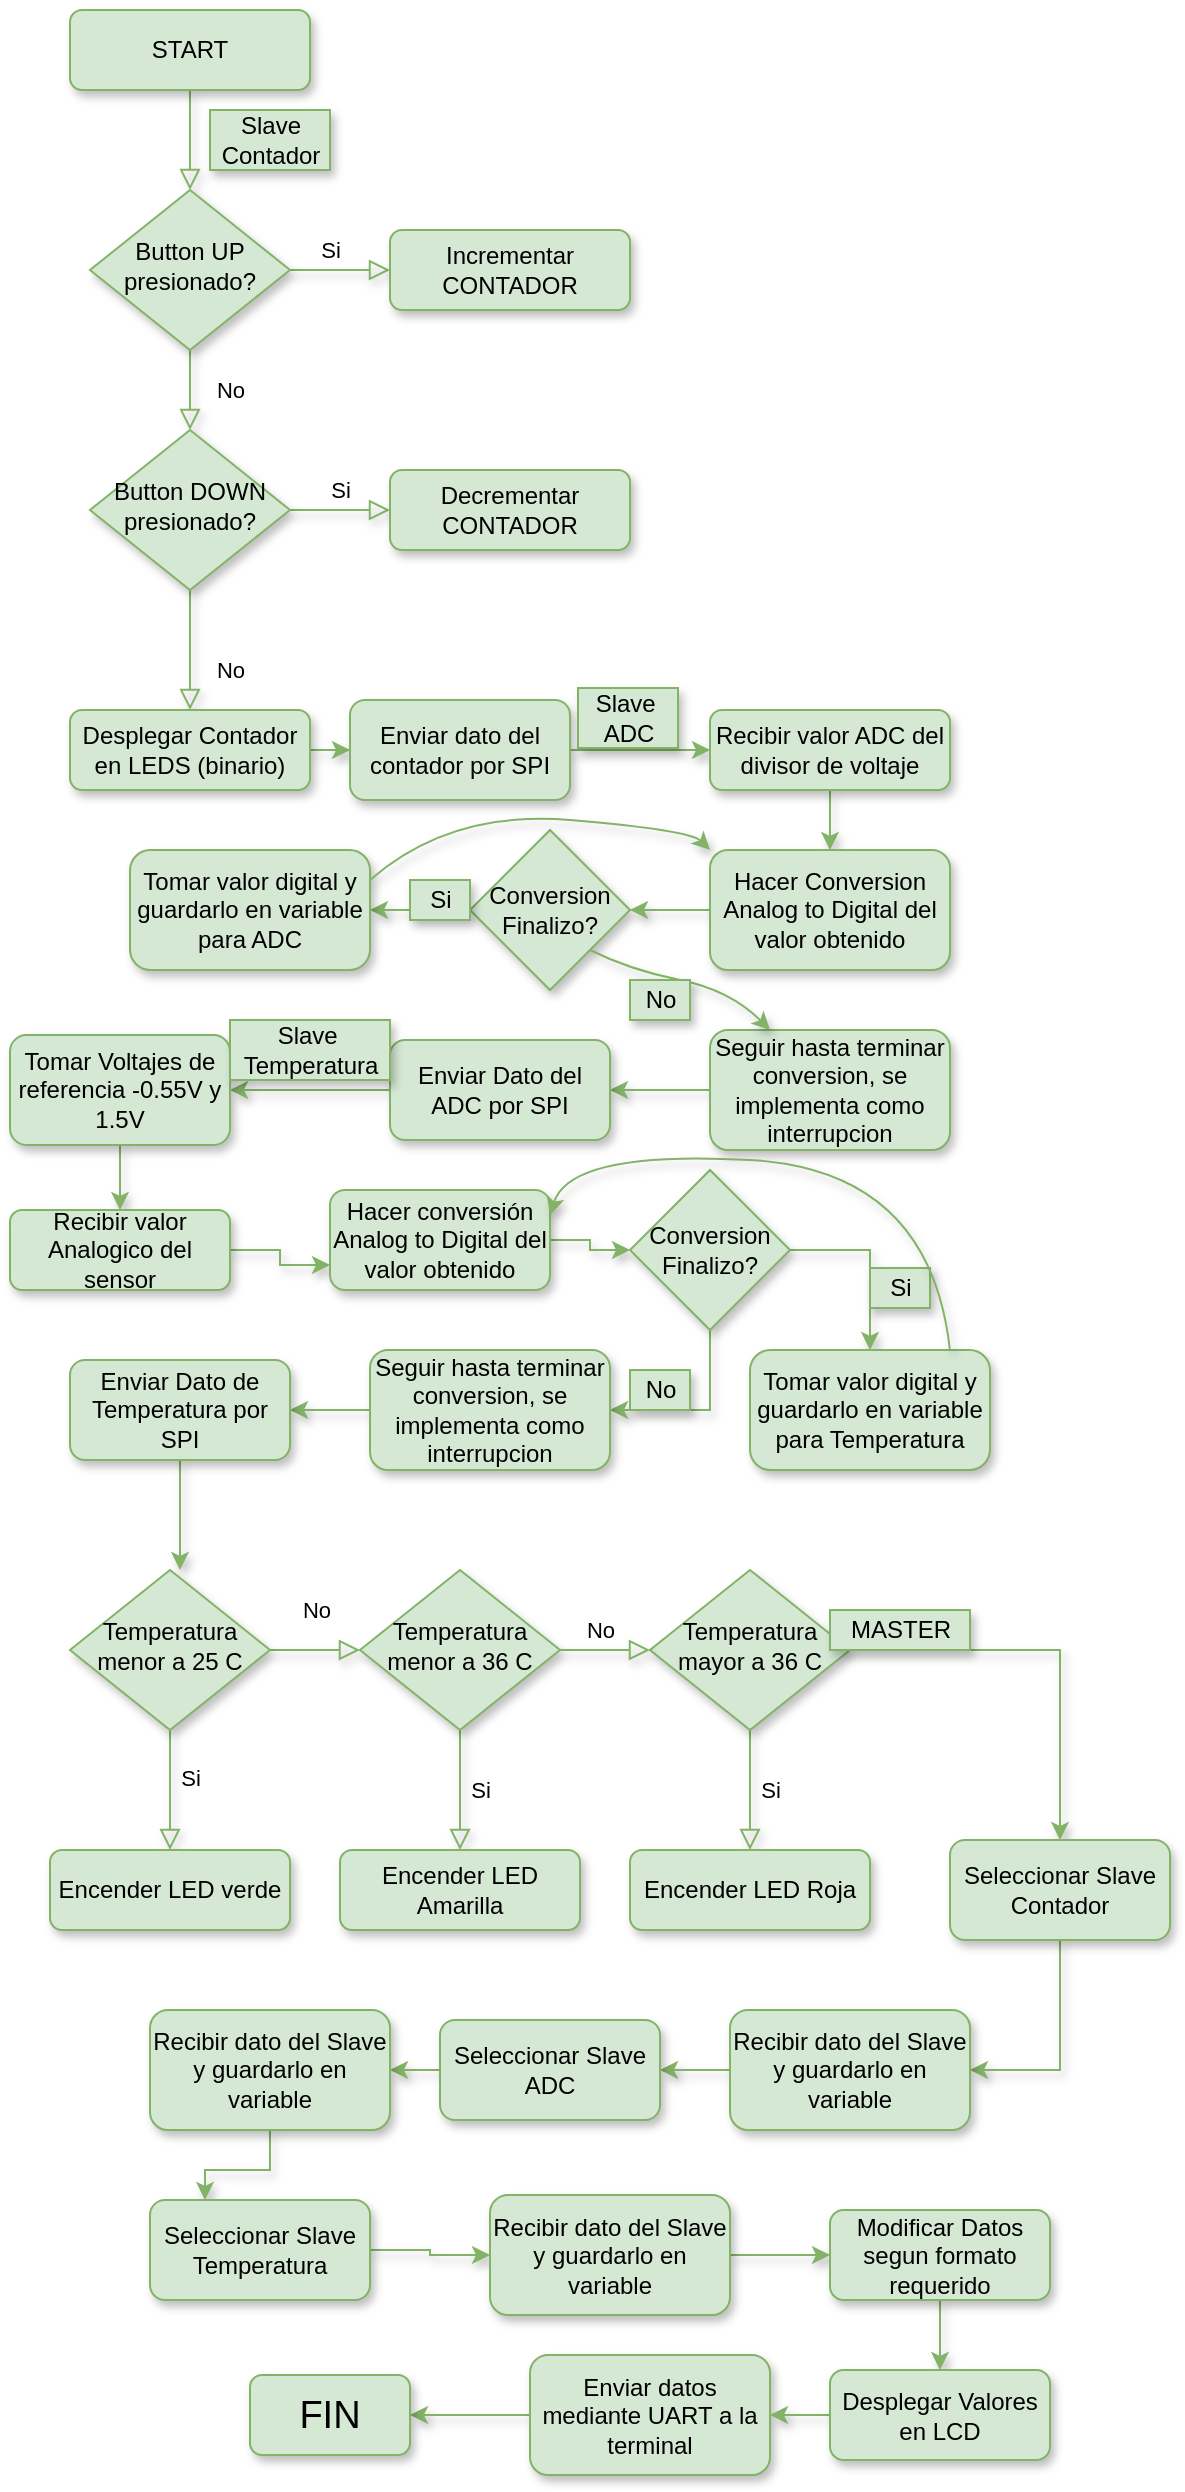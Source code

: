 <mxfile version="13.0.1" type="device"><diagram id="C5RBs43oDa-KdzZeNtuy" name="Page-1"><mxGraphModel dx="1026" dy="594" grid="1" gridSize="10" guides="1" tooltips="1" connect="1" arrows="1" fold="1" page="1" pageScale="1" pageWidth="827" pageHeight="1169" math="0" shadow="0"><root><mxCell id="WIyWlLk6GJQsqaUBKTNV-0"/><mxCell id="WIyWlLk6GJQsqaUBKTNV-1" parent="WIyWlLk6GJQsqaUBKTNV-0"/><mxCell id="WIyWlLk6GJQsqaUBKTNV-2" value="" style="rounded=0;html=1;jettySize=auto;orthogonalLoop=1;fontSize=11;endArrow=block;endFill=0;endSize=8;strokeWidth=1;shadow=1;labelBackgroundColor=none;edgeStyle=orthogonalEdgeStyle;fillColor=#d5e8d4;strokeColor=#82b366;" parent="WIyWlLk6GJQsqaUBKTNV-1" source="WIyWlLk6GJQsqaUBKTNV-3" target="WIyWlLk6GJQsqaUBKTNV-6" edge="1"><mxGeometry relative="1" as="geometry"/></mxCell><mxCell id="WIyWlLk6GJQsqaUBKTNV-3" value="START" style="rounded=1;whiteSpace=wrap;html=1;fontSize=12;glass=0;strokeWidth=1;shadow=1;fillColor=#d5e8d4;strokeColor=#82b366;" parent="WIyWlLk6GJQsqaUBKTNV-1" vertex="1"><mxGeometry x="160" y="80" width="120" height="40" as="geometry"/></mxCell><mxCell id="WIyWlLk6GJQsqaUBKTNV-4" value="No" style="rounded=0;html=1;jettySize=auto;orthogonalLoop=1;fontSize=11;endArrow=block;endFill=0;endSize=8;strokeWidth=1;shadow=1;labelBackgroundColor=none;edgeStyle=orthogonalEdgeStyle;fillColor=#d5e8d4;strokeColor=#82b366;" parent="WIyWlLk6GJQsqaUBKTNV-1" source="WIyWlLk6GJQsqaUBKTNV-6" target="WIyWlLk6GJQsqaUBKTNV-10" edge="1"><mxGeometry y="20" relative="1" as="geometry"><mxPoint as="offset"/></mxGeometry></mxCell><mxCell id="WIyWlLk6GJQsqaUBKTNV-5" value="Si" style="edgeStyle=orthogonalEdgeStyle;rounded=0;html=1;jettySize=auto;orthogonalLoop=1;fontSize=11;endArrow=block;endFill=0;endSize=8;strokeWidth=1;shadow=1;labelBackgroundColor=none;fillColor=#d5e8d4;strokeColor=#82b366;" parent="WIyWlLk6GJQsqaUBKTNV-1" source="WIyWlLk6GJQsqaUBKTNV-6" target="WIyWlLk6GJQsqaUBKTNV-7" edge="1"><mxGeometry x="-0.2" y="10" relative="1" as="geometry"><mxPoint as="offset"/></mxGeometry></mxCell><mxCell id="WIyWlLk6GJQsqaUBKTNV-6" value="Button UP presionado?" style="rhombus;whiteSpace=wrap;html=1;shadow=1;fontFamily=Helvetica;fontSize=12;align=center;strokeWidth=1;spacing=6;spacingTop=-4;fillColor=#d5e8d4;strokeColor=#82b366;" parent="WIyWlLk6GJQsqaUBKTNV-1" vertex="1"><mxGeometry x="170" y="170" width="100" height="80" as="geometry"/></mxCell><mxCell id="WIyWlLk6GJQsqaUBKTNV-7" value="Incrementar CONTADOR" style="rounded=1;whiteSpace=wrap;html=1;fontSize=12;glass=0;strokeWidth=1;shadow=1;fillColor=#d5e8d4;strokeColor=#82b366;" parent="WIyWlLk6GJQsqaUBKTNV-1" vertex="1"><mxGeometry x="320" y="190" width="120" height="40" as="geometry"/></mxCell><mxCell id="WIyWlLk6GJQsqaUBKTNV-8" value="No" style="rounded=0;html=1;jettySize=auto;orthogonalLoop=1;fontSize=11;endArrow=block;endFill=0;endSize=8;strokeWidth=1;shadow=1;labelBackgroundColor=none;edgeStyle=orthogonalEdgeStyle;fillColor=#d5e8d4;strokeColor=#82b366;" parent="WIyWlLk6GJQsqaUBKTNV-1" source="WIyWlLk6GJQsqaUBKTNV-10" target="WIyWlLk6GJQsqaUBKTNV-11" edge="1"><mxGeometry x="0.333" y="20" relative="1" as="geometry"><mxPoint as="offset"/></mxGeometry></mxCell><mxCell id="WIyWlLk6GJQsqaUBKTNV-9" value="Si" style="edgeStyle=orthogonalEdgeStyle;rounded=0;html=1;jettySize=auto;orthogonalLoop=1;fontSize=11;endArrow=block;endFill=0;endSize=8;strokeWidth=1;shadow=1;labelBackgroundColor=none;fillColor=#d5e8d4;strokeColor=#82b366;" parent="WIyWlLk6GJQsqaUBKTNV-1" source="WIyWlLk6GJQsqaUBKTNV-10" target="WIyWlLk6GJQsqaUBKTNV-12" edge="1"><mxGeometry y="10" relative="1" as="geometry"><mxPoint as="offset"/></mxGeometry></mxCell><mxCell id="WIyWlLk6GJQsqaUBKTNV-10" value="Button DOWN presionado?" style="rhombus;whiteSpace=wrap;html=1;shadow=1;fontFamily=Helvetica;fontSize=12;align=center;strokeWidth=1;spacing=6;spacingTop=-4;fillColor=#d5e8d4;strokeColor=#82b366;" parent="WIyWlLk6GJQsqaUBKTNV-1" vertex="1"><mxGeometry x="170" y="290" width="100" height="80" as="geometry"/></mxCell><mxCell id="VZFbEKQj-E4iK2TKCrRt-0" style="edgeStyle=orthogonalEdgeStyle;rounded=0;orthogonalLoop=1;jettySize=auto;html=1;entryX=0;entryY=0.5;entryDx=0;entryDy=0;fillColor=#d5e8d4;strokeColor=#82b366;shadow=1;" edge="1" parent="WIyWlLk6GJQsqaUBKTNV-1" source="WIyWlLk6GJQsqaUBKTNV-11" target="VZFbEKQj-E4iK2TKCrRt-2"><mxGeometry relative="1" as="geometry"><mxPoint x="350" y="450" as="targetPoint"/></mxGeometry></mxCell><mxCell id="WIyWlLk6GJQsqaUBKTNV-11" value="Desplegar Contador en LEDS (binario)" style="rounded=1;whiteSpace=wrap;html=1;fontSize=12;glass=0;strokeWidth=1;shadow=1;fillColor=#d5e8d4;strokeColor=#82b366;" parent="WIyWlLk6GJQsqaUBKTNV-1" vertex="1"><mxGeometry x="160" y="430" width="120" height="40" as="geometry"/></mxCell><mxCell id="WIyWlLk6GJQsqaUBKTNV-12" value="Decrementar CONTADOR" style="rounded=1;whiteSpace=wrap;html=1;fontSize=12;glass=0;strokeWidth=1;shadow=1;fillColor=#d5e8d4;strokeColor=#82b366;" parent="WIyWlLk6GJQsqaUBKTNV-1" vertex="1"><mxGeometry x="320" y="310" width="120" height="40" as="geometry"/></mxCell><mxCell id="VZFbEKQj-E4iK2TKCrRt-6" style="edgeStyle=orthogonalEdgeStyle;rounded=0;orthogonalLoop=1;jettySize=auto;html=1;entryX=0;entryY=0.5;entryDx=0;entryDy=0;fillColor=#d5e8d4;strokeColor=#82b366;shadow=1;" edge="1" parent="WIyWlLk6GJQsqaUBKTNV-1" source="VZFbEKQj-E4iK2TKCrRt-2" target="VZFbEKQj-E4iK2TKCrRt-5"><mxGeometry relative="1" as="geometry"/></mxCell><mxCell id="VZFbEKQj-E4iK2TKCrRt-2" value="Enviar dato del contador por SPI" style="rounded=1;whiteSpace=wrap;html=1;fillColor=#d5e8d4;strokeColor=#82b366;shadow=1;" vertex="1" parent="WIyWlLk6GJQsqaUBKTNV-1"><mxGeometry x="300" y="425" width="110" height="50" as="geometry"/></mxCell><mxCell id="VZFbEKQj-E4iK2TKCrRt-13" style="edgeStyle=orthogonalEdgeStyle;rounded=0;orthogonalLoop=1;jettySize=auto;html=1;entryX=1;entryY=0.5;entryDx=0;entryDy=0;fillColor=#d5e8d4;strokeColor=#82b366;shadow=1;" edge="1" parent="WIyWlLk6GJQsqaUBKTNV-1" source="VZFbEKQj-E4iK2TKCrRt-4" target="VZFbEKQj-E4iK2TKCrRt-12"><mxGeometry relative="1" as="geometry"/></mxCell><mxCell id="VZFbEKQj-E4iK2TKCrRt-4" value="Conversion Finalizo?" style="rhombus;whiteSpace=wrap;html=1;fillColor=#d5e8d4;strokeColor=#82b366;shadow=1;" vertex="1" parent="WIyWlLk6GJQsqaUBKTNV-1"><mxGeometry x="360" y="490" width="80" height="80" as="geometry"/></mxCell><mxCell id="VZFbEKQj-E4iK2TKCrRt-18" style="edgeStyle=orthogonalEdgeStyle;rounded=0;orthogonalLoop=1;jettySize=auto;html=1;entryX=0.5;entryY=0;entryDx=0;entryDy=0;fillColor=#d5e8d4;strokeColor=#82b366;shadow=1;" edge="1" parent="WIyWlLk6GJQsqaUBKTNV-1" source="VZFbEKQj-E4iK2TKCrRt-5" target="VZFbEKQj-E4iK2TKCrRt-9"><mxGeometry relative="1" as="geometry"/></mxCell><mxCell id="VZFbEKQj-E4iK2TKCrRt-5" value="Recibir valor ADC del divisor de voltaje" style="rounded=1;whiteSpace=wrap;html=1;fillColor=#d5e8d4;strokeColor=#82b366;shadow=1;" vertex="1" parent="WIyWlLk6GJQsqaUBKTNV-1"><mxGeometry x="480" y="430" width="120" height="40" as="geometry"/></mxCell><mxCell id="VZFbEKQj-E4iK2TKCrRt-17" style="edgeStyle=orthogonalEdgeStyle;rounded=0;orthogonalLoop=1;jettySize=auto;html=1;entryX=1;entryY=0.5;entryDx=0;entryDy=0;fillColor=#d5e8d4;strokeColor=#82b366;shadow=1;" edge="1" parent="WIyWlLk6GJQsqaUBKTNV-1" source="VZFbEKQj-E4iK2TKCrRt-9" target="VZFbEKQj-E4iK2TKCrRt-4"><mxGeometry relative="1" as="geometry"/></mxCell><mxCell id="VZFbEKQj-E4iK2TKCrRt-9" value="Hacer Conversion Analog to Digital del valor obtenido" style="rounded=1;whiteSpace=wrap;html=1;fillColor=#d5e8d4;strokeColor=#82b366;shadow=1;" vertex="1" parent="WIyWlLk6GJQsqaUBKTNV-1"><mxGeometry x="480" y="500" width="120" height="60" as="geometry"/></mxCell><mxCell id="VZFbEKQj-E4iK2TKCrRt-12" value="Tomar valor digital y guardarlo en variable para ADC" style="rounded=1;whiteSpace=wrap;html=1;arcSize=17;fillColor=#d5e8d4;strokeColor=#82b366;shadow=1;" vertex="1" parent="WIyWlLk6GJQsqaUBKTNV-1"><mxGeometry x="190" y="500" width="120" height="60" as="geometry"/></mxCell><mxCell id="VZFbEKQj-E4iK2TKCrRt-14" value="Si" style="text;html=1;align=center;verticalAlign=middle;resizable=0;points=[];autosize=1;fillColor=#d5e8d4;strokeColor=#82b366;shadow=1;" vertex="1" parent="WIyWlLk6GJQsqaUBKTNV-1"><mxGeometry x="330" y="515" width="30" height="20" as="geometry"/></mxCell><mxCell id="VZFbEKQj-E4iK2TKCrRt-15" value="" style="curved=1;endArrow=classic;html=1;exitX=1;exitY=0.25;exitDx=0;exitDy=0;entryX=0;entryY=0;entryDx=0;entryDy=0;fillColor=#d5e8d4;strokeColor=#82b366;shadow=1;" edge="1" parent="WIyWlLk6GJQsqaUBKTNV-1" source="VZFbEKQj-E4iK2TKCrRt-12" target="VZFbEKQj-E4iK2TKCrRt-9"><mxGeometry width="50" height="50" relative="1" as="geometry"><mxPoint x="160" y="590" as="sourcePoint"/><mxPoint x="210" y="540" as="targetPoint"/><Array as="points"><mxPoint x="350" y="480"/><mxPoint x="470" y="490"/></Array></mxGeometry></mxCell><mxCell id="VZFbEKQj-E4iK2TKCrRt-26" style="edgeStyle=orthogonalEdgeStyle;rounded=0;orthogonalLoop=1;jettySize=auto;html=1;entryX=1;entryY=0.5;entryDx=0;entryDy=0;fillColor=#d5e8d4;strokeColor=#82b366;shadow=1;" edge="1" parent="WIyWlLk6GJQsqaUBKTNV-1" source="VZFbEKQj-E4iK2TKCrRt-19" target="VZFbEKQj-E4iK2TKCrRt-25"><mxGeometry relative="1" as="geometry"/></mxCell><mxCell id="VZFbEKQj-E4iK2TKCrRt-19" value="Seguir hasta terminar conversion, se implementa como interrupcion" style="rounded=1;whiteSpace=wrap;html=1;fillColor=#d5e8d4;strokeColor=#82b366;shadow=1;" vertex="1" parent="WIyWlLk6GJQsqaUBKTNV-1"><mxGeometry x="480" y="590" width="120" height="60" as="geometry"/></mxCell><mxCell id="VZFbEKQj-E4iK2TKCrRt-22" value="" style="curved=1;endArrow=classic;html=1;exitX=1;exitY=1;exitDx=0;exitDy=0;entryX=0.25;entryY=0;entryDx=0;entryDy=0;fillColor=#d5e8d4;strokeColor=#82b366;shadow=1;" edge="1" parent="WIyWlLk6GJQsqaUBKTNV-1" source="VZFbEKQj-E4iK2TKCrRt-4" target="VZFbEKQj-E4iK2TKCrRt-19"><mxGeometry width="50" height="50" relative="1" as="geometry"><mxPoint x="390" y="460" as="sourcePoint"/><mxPoint x="440" y="410" as="targetPoint"/><Array as="points"><mxPoint x="440" y="560"/><mxPoint x="490" y="570"/></Array></mxGeometry></mxCell><mxCell id="VZFbEKQj-E4iK2TKCrRt-21" value="No" style="text;html=1;align=center;verticalAlign=middle;resizable=0;points=[];autosize=1;fillColor=#d5e8d4;strokeColor=#82b366;shadow=1;" vertex="1" parent="WIyWlLk6GJQsqaUBKTNV-1"><mxGeometry x="440" y="565" width="30" height="20" as="geometry"/></mxCell><mxCell id="VZFbEKQj-E4iK2TKCrRt-32" value="" style="edgeStyle=orthogonalEdgeStyle;rounded=0;orthogonalLoop=1;jettySize=auto;html=1;fillColor=#d5e8d4;strokeColor=#82b366;shadow=1;" edge="1" parent="WIyWlLk6GJQsqaUBKTNV-1" source="VZFbEKQj-E4iK2TKCrRt-25" target="VZFbEKQj-E4iK2TKCrRt-30"><mxGeometry relative="1" as="geometry"/></mxCell><mxCell id="VZFbEKQj-E4iK2TKCrRt-25" value="Enviar Dato del ADC por SPI" style="rounded=1;whiteSpace=wrap;html=1;fillColor=#d5e8d4;strokeColor=#82b366;shadow=1;" vertex="1" parent="WIyWlLk6GJQsqaUBKTNV-1"><mxGeometry x="320" y="595" width="110" height="50" as="geometry"/></mxCell><mxCell id="VZFbEKQj-E4iK2TKCrRt-27" value="Slave &lt;br&gt;Contador" style="text;html=1;align=center;verticalAlign=middle;resizable=0;points=[];autosize=1;fillColor=#d5e8d4;strokeColor=#82b366;shadow=1;" vertex="1" parent="WIyWlLk6GJQsqaUBKTNV-1"><mxGeometry x="230" y="130" width="60" height="30" as="geometry"/></mxCell><mxCell id="VZFbEKQj-E4iK2TKCrRt-28" value="Slave&amp;nbsp;&lt;br&gt;ADC" style="text;html=1;align=center;verticalAlign=middle;resizable=0;points=[];autosize=1;fillColor=#d5e8d4;strokeColor=#82b366;shadow=1;" vertex="1" parent="WIyWlLk6GJQsqaUBKTNV-1"><mxGeometry x="414" y="419" width="50" height="30" as="geometry"/></mxCell><mxCell id="VZFbEKQj-E4iK2TKCrRt-35" style="edgeStyle=orthogonalEdgeStyle;rounded=0;orthogonalLoop=1;jettySize=auto;html=1;entryX=0.5;entryY=0;entryDx=0;entryDy=0;fillColor=#d5e8d4;strokeColor=#82b366;shadow=1;" edge="1" parent="WIyWlLk6GJQsqaUBKTNV-1" source="VZFbEKQj-E4iK2TKCrRt-30" target="VZFbEKQj-E4iK2TKCrRt-34"><mxGeometry relative="1" as="geometry"/></mxCell><mxCell id="VZFbEKQj-E4iK2TKCrRt-30" value="Tomar Voltajes de referencia -0.55V y 1.5V" style="rounded=1;whiteSpace=wrap;html=1;fillColor=#d5e8d4;strokeColor=#82b366;shadow=1;" vertex="1" parent="WIyWlLk6GJQsqaUBKTNV-1"><mxGeometry x="130" y="592.5" width="110" height="55" as="geometry"/></mxCell><mxCell id="VZFbEKQj-E4iK2TKCrRt-33" value="Slave&amp;nbsp;&lt;br&gt;Temperatura" style="text;html=1;align=center;verticalAlign=middle;resizable=0;points=[];autosize=1;fillColor=#d5e8d4;strokeColor=#82b366;shadow=1;" vertex="1" parent="WIyWlLk6GJQsqaUBKTNV-1"><mxGeometry x="240" y="585" width="80" height="30" as="geometry"/></mxCell><mxCell id="VZFbEKQj-E4iK2TKCrRt-37" style="edgeStyle=orthogonalEdgeStyle;rounded=0;orthogonalLoop=1;jettySize=auto;html=1;entryX=0;entryY=0.75;entryDx=0;entryDy=0;fillColor=#d5e8d4;strokeColor=#82b366;shadow=1;" edge="1" parent="WIyWlLk6GJQsqaUBKTNV-1" source="VZFbEKQj-E4iK2TKCrRt-34" target="VZFbEKQj-E4iK2TKCrRt-36"><mxGeometry relative="1" as="geometry"/></mxCell><mxCell id="VZFbEKQj-E4iK2TKCrRt-34" value="Recibir valor Analogico del sensor" style="rounded=1;whiteSpace=wrap;html=1;fillColor=#d5e8d4;strokeColor=#82b366;shadow=1;" vertex="1" parent="WIyWlLk6GJQsqaUBKTNV-1"><mxGeometry x="130" y="680" width="110" height="40" as="geometry"/></mxCell><mxCell id="VZFbEKQj-E4iK2TKCrRt-39" style="edgeStyle=orthogonalEdgeStyle;rounded=0;orthogonalLoop=1;jettySize=auto;html=1;entryX=0;entryY=0.5;entryDx=0;entryDy=0;fillColor=#d5e8d4;strokeColor=#82b366;shadow=1;" edge="1" parent="WIyWlLk6GJQsqaUBKTNV-1" source="VZFbEKQj-E4iK2TKCrRt-36" target="VZFbEKQj-E4iK2TKCrRt-38"><mxGeometry relative="1" as="geometry"/></mxCell><mxCell id="VZFbEKQj-E4iK2TKCrRt-36" value="Hacer conversión Analog to Digital del valor obtenido" style="rounded=1;whiteSpace=wrap;html=1;fillColor=#d5e8d4;strokeColor=#82b366;shadow=1;" vertex="1" parent="WIyWlLk6GJQsqaUBKTNV-1"><mxGeometry x="290" y="670" width="110" height="50" as="geometry"/></mxCell><mxCell id="VZFbEKQj-E4iK2TKCrRt-41" style="edgeStyle=orthogonalEdgeStyle;rounded=0;orthogonalLoop=1;jettySize=auto;html=1;entryX=0.5;entryY=0;entryDx=0;entryDy=0;fillColor=#d5e8d4;strokeColor=#82b366;shadow=1;" edge="1" parent="WIyWlLk6GJQsqaUBKTNV-1" source="VZFbEKQj-E4iK2TKCrRt-38" target="VZFbEKQj-E4iK2TKCrRt-40"><mxGeometry relative="1" as="geometry"><mxPoint x="560" y="730" as="targetPoint"/><Array as="points"><mxPoint x="560" y="700"/></Array></mxGeometry></mxCell><mxCell id="VZFbEKQj-E4iK2TKCrRt-45" style="edgeStyle=orthogonalEdgeStyle;rounded=0;orthogonalLoop=1;jettySize=auto;html=1;entryX=1;entryY=0.5;entryDx=0;entryDy=0;fillColor=#d5e8d4;strokeColor=#82b366;shadow=1;" edge="1" parent="WIyWlLk6GJQsqaUBKTNV-1" source="VZFbEKQj-E4iK2TKCrRt-38" target="VZFbEKQj-E4iK2TKCrRt-44"><mxGeometry relative="1" as="geometry"><mxPoint x="440" y="790" as="targetPoint"/><Array as="points"><mxPoint x="480" y="780"/></Array></mxGeometry></mxCell><mxCell id="VZFbEKQj-E4iK2TKCrRt-38" value="Conversion Finalizo?" style="rhombus;whiteSpace=wrap;html=1;fillColor=#d5e8d4;strokeColor=#82b366;shadow=1;" vertex="1" parent="WIyWlLk6GJQsqaUBKTNV-1"><mxGeometry x="440" y="660" width="80" height="80" as="geometry"/></mxCell><mxCell id="VZFbEKQj-E4iK2TKCrRt-40" value="Tomar valor digital y guardarlo en variable para Temperatura" style="rounded=1;whiteSpace=wrap;html=1;arcSize=17;fillColor=#d5e8d4;strokeColor=#82b366;shadow=1;" vertex="1" parent="WIyWlLk6GJQsqaUBKTNV-1"><mxGeometry x="500" y="750" width="120" height="60" as="geometry"/></mxCell><mxCell id="VZFbEKQj-E4iK2TKCrRt-42" value="Si" style="text;html=1;align=center;verticalAlign=middle;resizable=0;points=[];autosize=1;fillColor=#d5e8d4;strokeColor=#82b366;shadow=1;" vertex="1" parent="WIyWlLk6GJQsqaUBKTNV-1"><mxGeometry x="560" y="709" width="30" height="20" as="geometry"/></mxCell><mxCell id="VZFbEKQj-E4iK2TKCrRt-43" value="" style="curved=1;endArrow=classic;html=1;exitX=0.833;exitY=0;exitDx=0;exitDy=0;entryX=1;entryY=0.25;entryDx=0;entryDy=0;exitPerimeter=0;fillColor=#d5e8d4;strokeColor=#82b366;shadow=1;" edge="1" parent="WIyWlLk6GJQsqaUBKTNV-1" source="VZFbEKQj-E4iK2TKCrRt-40" target="VZFbEKQj-E4iK2TKCrRt-36"><mxGeometry width="50" height="50" relative="1" as="geometry"><mxPoint x="390" y="660" as="sourcePoint"/><mxPoint x="440" y="610" as="targetPoint"/><Array as="points"><mxPoint x="590" y="660"/><mxPoint x="410" y="650"/></Array></mxGeometry></mxCell><mxCell id="VZFbEKQj-E4iK2TKCrRt-51" value="" style="edgeStyle=orthogonalEdgeStyle;rounded=0;orthogonalLoop=1;jettySize=auto;html=1;fillColor=#d5e8d4;strokeColor=#82b366;shadow=1;" edge="1" parent="WIyWlLk6GJQsqaUBKTNV-1" source="VZFbEKQj-E4iK2TKCrRt-44" target="VZFbEKQj-E4iK2TKCrRt-49"><mxGeometry relative="1" as="geometry"/></mxCell><mxCell id="VZFbEKQj-E4iK2TKCrRt-44" value="Seguir hasta terminar conversion, se implementa como interrupcion" style="rounded=1;whiteSpace=wrap;html=1;fillColor=#d5e8d4;strokeColor=#82b366;shadow=1;" vertex="1" parent="WIyWlLk6GJQsqaUBKTNV-1"><mxGeometry x="310" y="750" width="120" height="60" as="geometry"/></mxCell><mxCell id="VZFbEKQj-E4iK2TKCrRt-46" value="No" style="text;html=1;align=center;verticalAlign=middle;resizable=0;points=[];autosize=1;fillColor=#d5e8d4;strokeColor=#82b366;shadow=1;" vertex="1" parent="WIyWlLk6GJQsqaUBKTNV-1"><mxGeometry x="440" y="760" width="30" height="20" as="geometry"/></mxCell><mxCell id="VZFbEKQj-E4iK2TKCrRt-52" style="edgeStyle=orthogonalEdgeStyle;rounded=0;orthogonalLoop=1;jettySize=auto;html=1;fillColor=#d5e8d4;strokeColor=#82b366;shadow=1;" edge="1" parent="WIyWlLk6GJQsqaUBKTNV-1" source="VZFbEKQj-E4iK2TKCrRt-49"><mxGeometry relative="1" as="geometry"><mxPoint x="215" y="860" as="targetPoint"/></mxGeometry></mxCell><mxCell id="VZFbEKQj-E4iK2TKCrRt-49" value="Enviar Dato de Temperatura por SPI" style="rounded=1;whiteSpace=wrap;html=1;fillColor=#d5e8d4;strokeColor=#82b366;shadow=1;" vertex="1" parent="WIyWlLk6GJQsqaUBKTNV-1"><mxGeometry x="160" y="755" width="110" height="50" as="geometry"/></mxCell><mxCell id="VZFbEKQj-E4iK2TKCrRt-53" value="No" style="rounded=0;html=1;jettySize=auto;orthogonalLoop=1;fontSize=11;endArrow=block;endFill=0;endSize=8;strokeWidth=1;shadow=1;labelBackgroundColor=none;edgeStyle=orthogonalEdgeStyle;fillColor=#d5e8d4;strokeColor=#82b366;" edge="1" parent="WIyWlLk6GJQsqaUBKTNV-1" source="VZFbEKQj-E4iK2TKCrRt-55" target="VZFbEKQj-E4iK2TKCrRt-58"><mxGeometry y="20" relative="1" as="geometry"><mxPoint as="offset"/></mxGeometry></mxCell><mxCell id="VZFbEKQj-E4iK2TKCrRt-54" value="Si" style="edgeStyle=orthogonalEdgeStyle;rounded=0;html=1;jettySize=auto;orthogonalLoop=1;fontSize=11;endArrow=block;endFill=0;endSize=8;strokeWidth=1;shadow=1;labelBackgroundColor=none;fillColor=#d5e8d4;strokeColor=#82b366;" edge="1" parent="WIyWlLk6GJQsqaUBKTNV-1" source="VZFbEKQj-E4iK2TKCrRt-55" target="VZFbEKQj-E4iK2TKCrRt-56"><mxGeometry x="-0.2" y="10" relative="1" as="geometry"><mxPoint as="offset"/></mxGeometry></mxCell><mxCell id="VZFbEKQj-E4iK2TKCrRt-55" value="Temperatura menor a 25 C" style="rhombus;whiteSpace=wrap;html=1;shadow=1;fontFamily=Helvetica;fontSize=12;align=center;strokeWidth=1;spacing=6;spacingTop=-4;fillColor=#d5e8d4;strokeColor=#82b366;" vertex="1" parent="WIyWlLk6GJQsqaUBKTNV-1"><mxGeometry x="160" y="860" width="100" height="80" as="geometry"/></mxCell><mxCell id="VZFbEKQj-E4iK2TKCrRt-56" value="Encender LED verde" style="rounded=1;whiteSpace=wrap;html=1;fontSize=12;glass=0;strokeWidth=1;shadow=1;fillColor=#d5e8d4;strokeColor=#82b366;" vertex="1" parent="WIyWlLk6GJQsqaUBKTNV-1"><mxGeometry x="150" y="1000" width="120" height="40" as="geometry"/></mxCell><mxCell id="VZFbEKQj-E4iK2TKCrRt-57" value="Si" style="edgeStyle=orthogonalEdgeStyle;rounded=0;html=1;jettySize=auto;orthogonalLoop=1;fontSize=11;endArrow=block;endFill=0;endSize=8;strokeWidth=1;shadow=1;labelBackgroundColor=none;fillColor=#d5e8d4;strokeColor=#82b366;" edge="1" parent="WIyWlLk6GJQsqaUBKTNV-1" source="VZFbEKQj-E4iK2TKCrRt-58" target="VZFbEKQj-E4iK2TKCrRt-59"><mxGeometry y="10" relative="1" as="geometry"><mxPoint as="offset"/></mxGeometry></mxCell><mxCell id="VZFbEKQj-E4iK2TKCrRt-58" value="&lt;span style=&quot;font-family: &amp;#34;helvetica&amp;#34; ; font-size: 12px ; font-style: normal ; font-weight: 400 ; letter-spacing: normal ; text-align: center ; text-indent: 0px ; text-transform: none ; word-spacing: 0px ; float: none ; display: inline&quot;&gt;Temperatura menor a 36 C&lt;/span&gt;" style="rhombus;whiteSpace=wrap;html=1;shadow=1;fontFamily=Helvetica;fontSize=12;align=center;strokeWidth=1;spacing=6;spacingTop=-4;fillColor=#d5e8d4;strokeColor=#82b366;" vertex="1" parent="WIyWlLk6GJQsqaUBKTNV-1"><mxGeometry x="305" y="860" width="100" height="80" as="geometry"/></mxCell><mxCell id="VZFbEKQj-E4iK2TKCrRt-59" value="&lt;span style=&quot;font-family: &amp;#34;helvetica&amp;#34; ; font-size: 12px ; font-style: normal ; font-weight: 400 ; letter-spacing: normal ; text-align: center ; text-indent: 0px ; text-transform: none ; word-spacing: 0px ; float: none ; display: inline&quot;&gt;Encender LED Amarilla&lt;/span&gt;" style="rounded=1;whiteSpace=wrap;html=1;fontSize=12;glass=0;strokeWidth=1;shadow=1;fillColor=#d5e8d4;strokeColor=#82b366;" vertex="1" parent="WIyWlLk6GJQsqaUBKTNV-1"><mxGeometry x="295" y="1000" width="120" height="40" as="geometry"/></mxCell><mxCell id="VZFbEKQj-E4iK2TKCrRt-61" value="Si" style="edgeStyle=orthogonalEdgeStyle;rounded=0;html=1;jettySize=auto;orthogonalLoop=1;fontSize=11;endArrow=block;endFill=0;endSize=8;strokeWidth=1;shadow=1;labelBackgroundColor=none;fillColor=#d5e8d4;strokeColor=#82b366;" edge="1" parent="WIyWlLk6GJQsqaUBKTNV-1" source="VZFbEKQj-E4iK2TKCrRt-62" target="VZFbEKQj-E4iK2TKCrRt-63"><mxGeometry y="10" relative="1" as="geometry"><mxPoint as="offset"/></mxGeometry></mxCell><mxCell id="VZFbEKQj-E4iK2TKCrRt-67" value="" style="edgeStyle=orthogonalEdgeStyle;rounded=0;orthogonalLoop=1;jettySize=auto;html=1;fillColor=#d5e8d4;strokeColor=#82b366;shadow=1;" edge="1" parent="WIyWlLk6GJQsqaUBKTNV-1" source="VZFbEKQj-E4iK2TKCrRt-62" target="VZFbEKQj-E4iK2TKCrRt-66"><mxGeometry relative="1" as="geometry"/></mxCell><mxCell id="VZFbEKQj-E4iK2TKCrRt-62" value="&lt;span style=&quot;font-family: &amp;#34;helvetica&amp;#34; ; font-size: 12px ; font-style: normal ; font-weight: 400 ; letter-spacing: normal ; text-align: center ; text-indent: 0px ; text-transform: none ; word-spacing: 0px ; float: none ; display: inline&quot;&gt;Temperatura mayor a 36 C&lt;/span&gt;" style="rhombus;whiteSpace=wrap;html=1;shadow=1;fontFamily=Helvetica;fontSize=12;align=center;strokeWidth=1;spacing=6;spacingTop=-4;fillColor=#d5e8d4;strokeColor=#82b366;" vertex="1" parent="WIyWlLk6GJQsqaUBKTNV-1"><mxGeometry x="450" y="860" width="100" height="80" as="geometry"/></mxCell><mxCell id="VZFbEKQj-E4iK2TKCrRt-63" value="&lt;span style=&quot;font-family: &amp;#34;helvetica&amp;#34; ; font-size: 12px ; font-style: normal ; font-weight: 400 ; letter-spacing: normal ; text-align: center ; text-indent: 0px ; text-transform: none ; word-spacing: 0px ; float: none ; display: inline&quot;&gt;Encender LED Roja&lt;/span&gt;" style="rounded=1;whiteSpace=wrap;html=1;fontSize=12;glass=0;strokeWidth=1;shadow=1;fillColor=#d5e8d4;strokeColor=#82b366;" vertex="1" parent="WIyWlLk6GJQsqaUBKTNV-1"><mxGeometry x="440" y="1000" width="120" height="40" as="geometry"/></mxCell><mxCell id="VZFbEKQj-E4iK2TKCrRt-64" value="No" style="rounded=0;html=1;jettySize=auto;orthogonalLoop=1;fontSize=11;endArrow=block;endFill=0;endSize=8;strokeWidth=1;shadow=1;labelBackgroundColor=none;edgeStyle=orthogonalEdgeStyle;exitX=1;exitY=0.5;exitDx=0;exitDy=0;entryX=0;entryY=0.5;entryDx=0;entryDy=0;fillColor=#d5e8d4;strokeColor=#82b366;" edge="1" parent="WIyWlLk6GJQsqaUBKTNV-1" source="VZFbEKQj-E4iK2TKCrRt-58" target="VZFbEKQj-E4iK2TKCrRt-62"><mxGeometry x="-0.111" y="10" relative="1" as="geometry"><mxPoint as="offset"/><mxPoint x="270" y="910" as="sourcePoint"/><mxPoint x="315" y="910" as="targetPoint"/><Array as="points"><mxPoint x="425" y="900"/><mxPoint x="425" y="900"/></Array></mxGeometry></mxCell><mxCell id="VZFbEKQj-E4iK2TKCrRt-71" style="edgeStyle=orthogonalEdgeStyle;rounded=0;orthogonalLoop=1;jettySize=auto;html=1;entryX=1;entryY=0.5;entryDx=0;entryDy=0;fillColor=#d5e8d4;strokeColor=#82b366;shadow=1;" edge="1" parent="WIyWlLk6GJQsqaUBKTNV-1" source="VZFbEKQj-E4iK2TKCrRt-66" target="VZFbEKQj-E4iK2TKCrRt-70"><mxGeometry relative="1" as="geometry"/></mxCell><mxCell id="VZFbEKQj-E4iK2TKCrRt-66" value="Seleccionar Slave Contador" style="rounded=1;whiteSpace=wrap;html=1;fillColor=#d5e8d4;strokeColor=#82b366;shadow=1;" vertex="1" parent="WIyWlLk6GJQsqaUBKTNV-1"><mxGeometry x="600" y="995" width="110" height="50" as="geometry"/></mxCell><mxCell id="VZFbEKQj-E4iK2TKCrRt-68" value="MASTER" style="text;html=1;align=center;verticalAlign=middle;resizable=0;points=[];autosize=1;fillColor=#d5e8d4;strokeColor=#82b366;shadow=1;" vertex="1" parent="WIyWlLk6GJQsqaUBKTNV-1"><mxGeometry x="540" y="880" width="70" height="20" as="geometry"/></mxCell><mxCell id="VZFbEKQj-E4iK2TKCrRt-75" value="" style="edgeStyle=orthogonalEdgeStyle;rounded=0;orthogonalLoop=1;jettySize=auto;html=1;fillColor=#d5e8d4;strokeColor=#82b366;shadow=1;" edge="1" parent="WIyWlLk6GJQsqaUBKTNV-1" source="VZFbEKQj-E4iK2TKCrRt-70" target="VZFbEKQj-E4iK2TKCrRt-72"><mxGeometry relative="1" as="geometry"/></mxCell><mxCell id="VZFbEKQj-E4iK2TKCrRt-70" value="Recibir dato del Slave y guardarlo en variable" style="rounded=1;whiteSpace=wrap;html=1;fillColor=#d5e8d4;strokeColor=#82b366;shadow=1;" vertex="1" parent="WIyWlLk6GJQsqaUBKTNV-1"><mxGeometry x="490" y="1080" width="120" height="60" as="geometry"/></mxCell><mxCell id="VZFbEKQj-E4iK2TKCrRt-76" value="" style="edgeStyle=orthogonalEdgeStyle;rounded=0;orthogonalLoop=1;jettySize=auto;html=1;fillColor=#d5e8d4;strokeColor=#82b366;shadow=1;" edge="1" parent="WIyWlLk6GJQsqaUBKTNV-1" source="VZFbEKQj-E4iK2TKCrRt-72" target="VZFbEKQj-E4iK2TKCrRt-73"><mxGeometry relative="1" as="geometry"/></mxCell><mxCell id="VZFbEKQj-E4iK2TKCrRt-72" value="Seleccionar Slave ADC" style="rounded=1;whiteSpace=wrap;html=1;fillColor=#d5e8d4;strokeColor=#82b366;shadow=1;" vertex="1" parent="WIyWlLk6GJQsqaUBKTNV-1"><mxGeometry x="345" y="1085" width="110" height="50" as="geometry"/></mxCell><mxCell id="VZFbEKQj-E4iK2TKCrRt-78" style="edgeStyle=orthogonalEdgeStyle;rounded=0;orthogonalLoop=1;jettySize=auto;html=1;entryX=0.25;entryY=0;entryDx=0;entryDy=0;fillColor=#d5e8d4;strokeColor=#82b366;shadow=1;" edge="1" parent="WIyWlLk6GJQsqaUBKTNV-1" source="VZFbEKQj-E4iK2TKCrRt-73" target="VZFbEKQj-E4iK2TKCrRt-77"><mxGeometry relative="1" as="geometry"/></mxCell><mxCell id="VZFbEKQj-E4iK2TKCrRt-73" value="Recibir dato del Slave y guardarlo en variable" style="rounded=1;whiteSpace=wrap;html=1;fillColor=#d5e8d4;strokeColor=#82b366;shadow=1;" vertex="1" parent="WIyWlLk6GJQsqaUBKTNV-1"><mxGeometry x="200" y="1080" width="120" height="60" as="geometry"/></mxCell><mxCell id="VZFbEKQj-E4iK2TKCrRt-80" value="" style="edgeStyle=orthogonalEdgeStyle;rounded=0;orthogonalLoop=1;jettySize=auto;html=1;fillColor=#d5e8d4;strokeColor=#82b366;shadow=1;" edge="1" parent="WIyWlLk6GJQsqaUBKTNV-1" source="VZFbEKQj-E4iK2TKCrRt-77" target="VZFbEKQj-E4iK2TKCrRt-79"><mxGeometry relative="1" as="geometry"/></mxCell><mxCell id="VZFbEKQj-E4iK2TKCrRt-77" value="Seleccionar Slave Temperatura" style="rounded=1;whiteSpace=wrap;html=1;fillColor=#d5e8d4;strokeColor=#82b366;shadow=1;" vertex="1" parent="WIyWlLk6GJQsqaUBKTNV-1"><mxGeometry x="200" y="1175" width="110" height="50" as="geometry"/></mxCell><mxCell id="VZFbEKQj-E4iK2TKCrRt-82" value="" style="edgeStyle=orthogonalEdgeStyle;rounded=0;orthogonalLoop=1;jettySize=auto;html=1;fillColor=#d5e8d4;strokeColor=#82b366;shadow=1;" edge="1" parent="WIyWlLk6GJQsqaUBKTNV-1" source="VZFbEKQj-E4iK2TKCrRt-79" target="VZFbEKQj-E4iK2TKCrRt-81"><mxGeometry relative="1" as="geometry"/></mxCell><mxCell id="VZFbEKQj-E4iK2TKCrRt-79" value="Recibir dato del Slave y guardarlo en variable" style="rounded=1;whiteSpace=wrap;html=1;fillColor=#d5e8d4;strokeColor=#82b366;shadow=1;" vertex="1" parent="WIyWlLk6GJQsqaUBKTNV-1"><mxGeometry x="370" y="1172.5" width="120" height="60" as="geometry"/></mxCell><mxCell id="VZFbEKQj-E4iK2TKCrRt-86" value="" style="edgeStyle=orthogonalEdgeStyle;rounded=0;orthogonalLoop=1;jettySize=auto;html=1;fillColor=#d5e8d4;strokeColor=#82b366;shadow=1;" edge="1" parent="WIyWlLk6GJQsqaUBKTNV-1" source="VZFbEKQj-E4iK2TKCrRt-81" target="VZFbEKQj-E4iK2TKCrRt-85"><mxGeometry relative="1" as="geometry"/></mxCell><mxCell id="VZFbEKQj-E4iK2TKCrRt-81" value="Modificar Datos segun formato requerido" style="rounded=1;whiteSpace=wrap;html=1;fillColor=#d5e8d4;strokeColor=#82b366;shadow=1;" vertex="1" parent="WIyWlLk6GJQsqaUBKTNV-1"><mxGeometry x="540" y="1180" width="110" height="45" as="geometry"/></mxCell><mxCell id="VZFbEKQj-E4iK2TKCrRt-88" value="" style="edgeStyle=orthogonalEdgeStyle;rounded=0;orthogonalLoop=1;jettySize=auto;html=1;fillColor=#d5e8d4;strokeColor=#82b366;shadow=1;" edge="1" parent="WIyWlLk6GJQsqaUBKTNV-1" source="VZFbEKQj-E4iK2TKCrRt-84" target="VZFbEKQj-E4iK2TKCrRt-87"><mxGeometry relative="1" as="geometry"/></mxCell><mxCell id="VZFbEKQj-E4iK2TKCrRt-84" value="Enviar datos mediante UART a la terminal" style="rounded=1;whiteSpace=wrap;html=1;fillColor=#d5e8d4;strokeColor=#82b366;shadow=1;" vertex="1" parent="WIyWlLk6GJQsqaUBKTNV-1"><mxGeometry x="390" y="1252.5" width="120" height="60" as="geometry"/></mxCell><mxCell id="VZFbEKQj-E4iK2TKCrRt-89" value="" style="edgeStyle=orthogonalEdgeStyle;rounded=0;orthogonalLoop=1;jettySize=auto;html=1;fillColor=#d5e8d4;strokeColor=#82b366;shadow=1;" edge="1" parent="WIyWlLk6GJQsqaUBKTNV-1" source="VZFbEKQj-E4iK2TKCrRt-85" target="VZFbEKQj-E4iK2TKCrRt-84"><mxGeometry relative="1" as="geometry"/></mxCell><mxCell id="VZFbEKQj-E4iK2TKCrRt-85" value="Desplegar Valores en LCD" style="rounded=1;whiteSpace=wrap;html=1;fillColor=#d5e8d4;strokeColor=#82b366;shadow=1;" vertex="1" parent="WIyWlLk6GJQsqaUBKTNV-1"><mxGeometry x="540" y="1260" width="110" height="45" as="geometry"/></mxCell><mxCell id="VZFbEKQj-E4iK2TKCrRt-87" value="&lt;font style=&quot;font-size: 19px&quot;&gt;FIN&lt;/font&gt;" style="rounded=1;whiteSpace=wrap;html=1;fillColor=#d5e8d4;strokeColor=#82b366;shadow=1;" vertex="1" parent="WIyWlLk6GJQsqaUBKTNV-1"><mxGeometry x="250" y="1262.5" width="80" height="40" as="geometry"/></mxCell></root></mxGraphModel></diagram></mxfile>